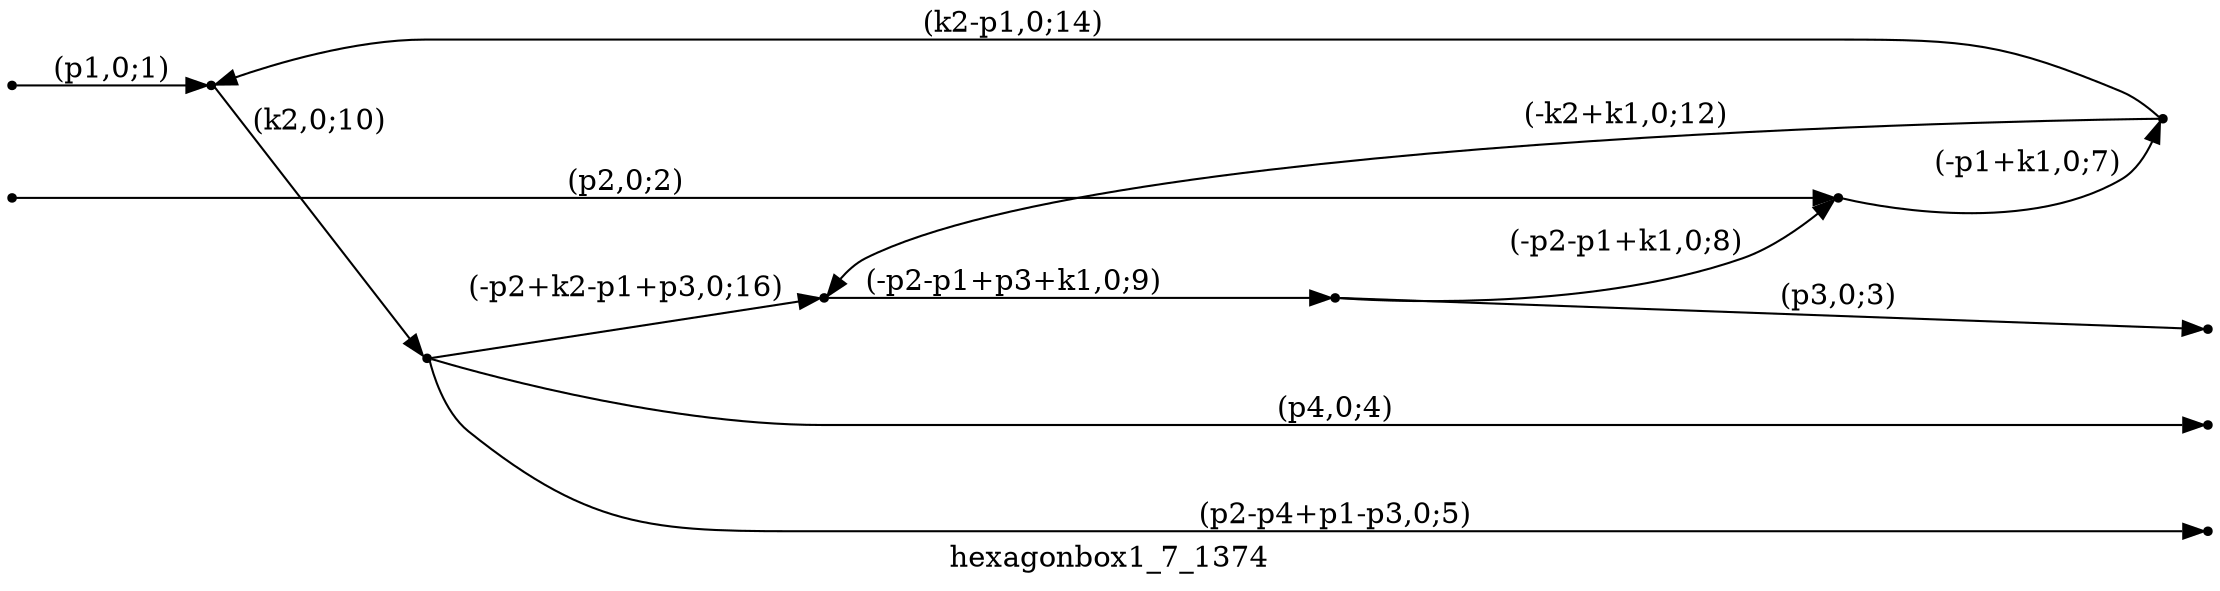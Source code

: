 digraph hexagonbox1_7_1374 {
  label="hexagonbox1_7_1374";
  rankdir="LR";
  subgraph edges {
    -1 -> 5 [label="(p1,0;1)"];
    -2 -> 1 [label="(p2,0;2)"];
    2 -> -3 [label="(p3,0;3)"];
    6 -> -4 [label="(p4,0;4)"];
    6 -> -5 [label="(p2-p4+p1-p3,0;5)"];
    1 -> 4 [label="(-p1+k1,0;7)"];
    2 -> 1 [label="(-p2-p1+k1,0;8)"];
    3 -> 2 [label="(-p2-p1+p3+k1,0;9)"];
    5 -> 6 [label="(k2,0;10)"];
    4 -> 3 [label="(-k2+k1,0;12)"];
    4 -> 5 [label="(k2-p1,0;14)"];
    6 -> 3 [label="(-p2+k2-p1+p3,0;16)"];
  }
  subgraph incoming { rank="source"; -1; -2; }
  subgraph outgoing { rank="sink"; -3; -4; -5; }
-5 [shape=point];
-4 [shape=point];
-3 [shape=point];
-2 [shape=point];
-1 [shape=point];
1 [shape=point];
2 [shape=point];
3 [shape=point];
4 [shape=point];
5 [shape=point];
6 [shape=point];
}

